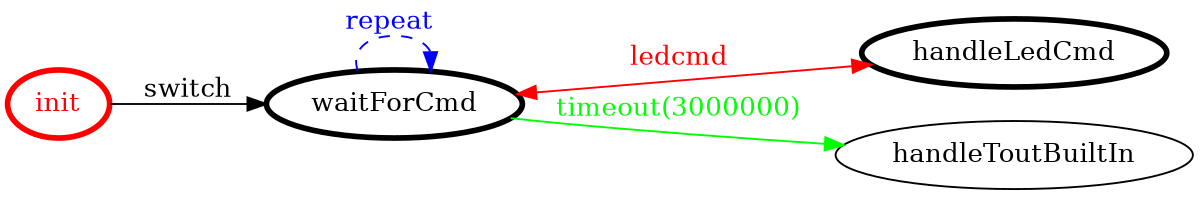 /*
*
* A GraphViz DOT FSM description 
* Please use a GraphViz visualizer (like http://www.webgraphviz.com)
*  
*/

digraph finite_state_machine {
	rankdir=LR
	size="8,5"
	
	init [ color = red ][ fontcolor = red ][ penwidth = 3 ]
	waitForCmd [ color = black ][ fontcolor = black ][ penwidth = 3 ]
	handleLedCmd [ color = black ][ fontcolor = black ][ penwidth = 3 ]
	
	waitForCmd -> handleToutBuiltIn [ label = "timeout(3000000)" ][ color = green ][ fontcolor = green ]
	init -> waitForCmd [ label = "switch" ][ color = black ][ fontcolor = black ]
	waitForCmd -> handleLedCmd [ label = "ledcmd" ][ color = red ][ fontcolor = red ][ dir = both ]
	waitForCmd -> waitForCmd [ label = "repeat "][ style = dashed ][ color = blue ][ fontcolor = blue ]
}
